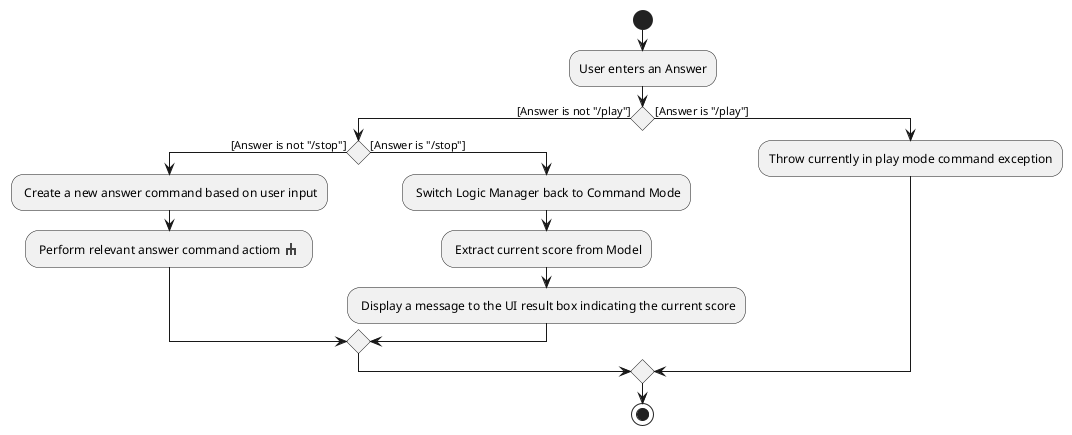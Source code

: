 @startuml
sprite $rake [16x16/8] {
0000000000000000
0000000jj0000000
0000000jj0000000
0005555jj5555000
000jjeejjeejj000
000jj00jj00jj000
000jj00jj00jj000
0000000000000000
}

start
:User enters an Answer;
if() then ([Answer is not "/play"])
    if() then ([Answer is not "/stop"])
        : Create a new answer command based on user input;
        : Perform relevant answer command actiom <$rake> ;
    else ([Answer is "/stop"])
    : Switch Logic Manager back to Command Mode;
    : Extract current score from Model;
    : Display a message to the UI result box indicating the current score;
    endif
else([Answer is "/play"])
:Throw currently in play mode command exception;
endif
stop
@enduml
